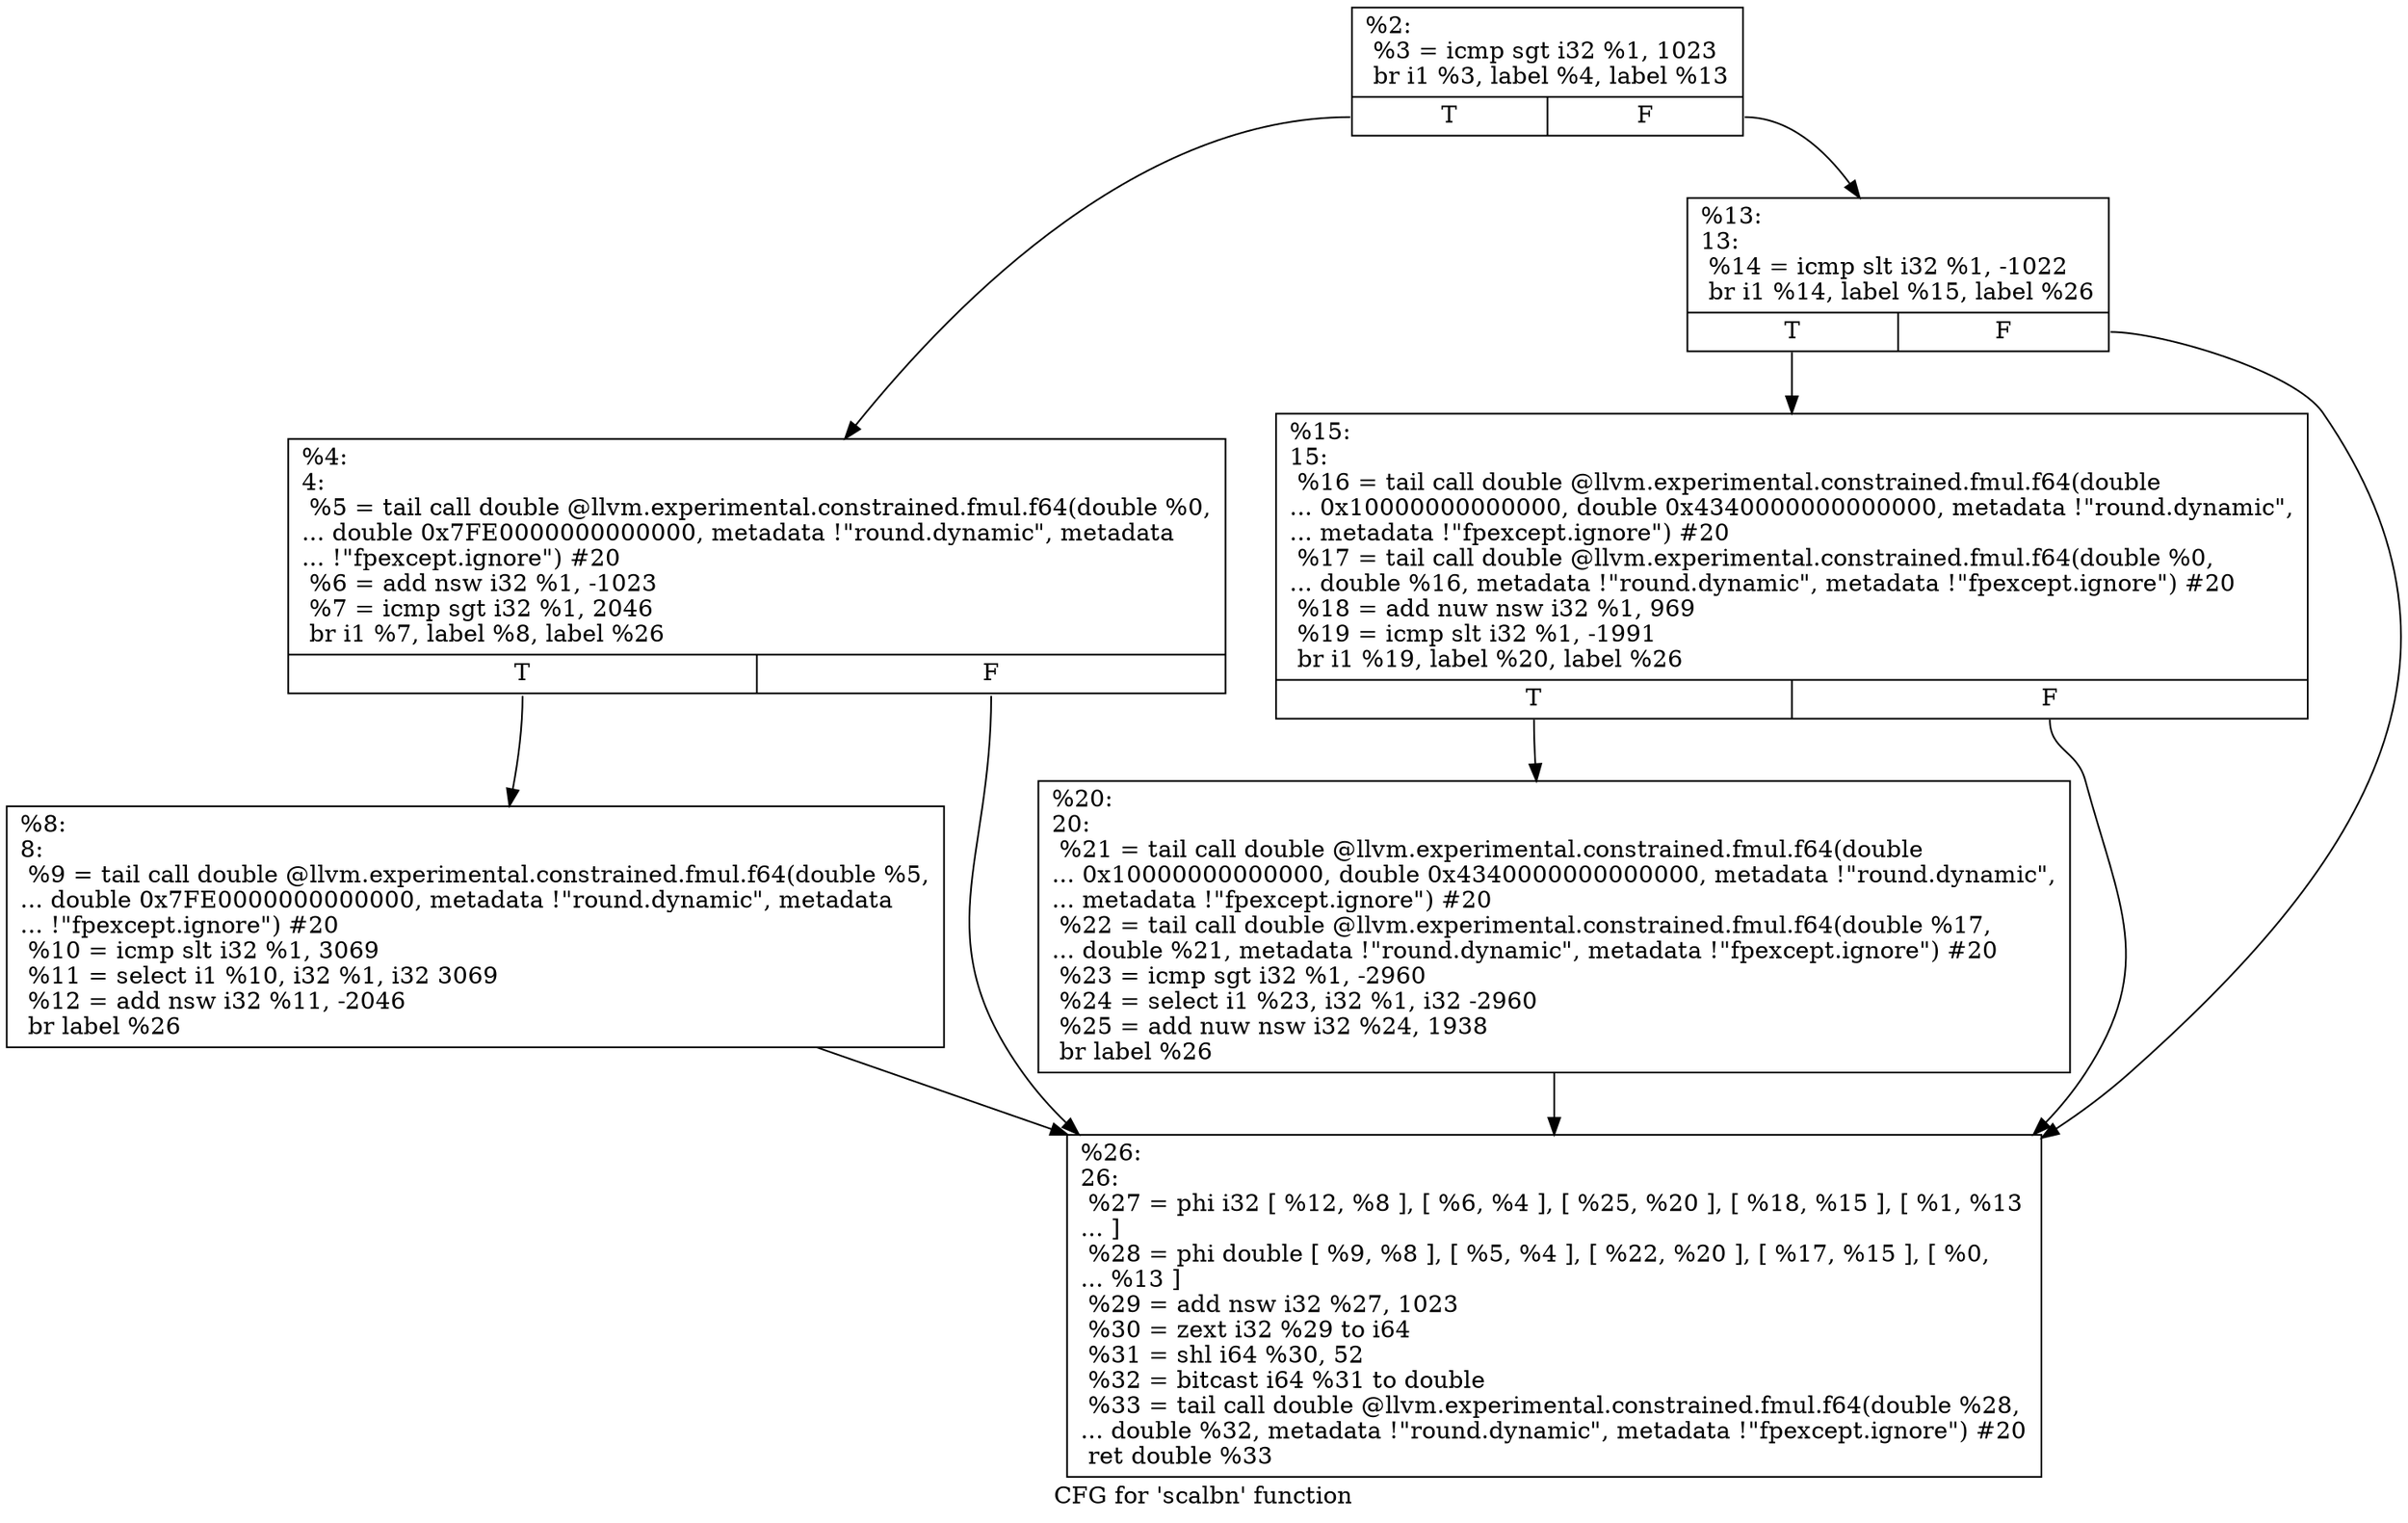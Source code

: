 digraph "CFG for 'scalbn' function" {
	label="CFG for 'scalbn' function";

	Node0x2345dd0 [shape=record,label="{%2:\l  %3 = icmp sgt i32 %1, 1023\l  br i1 %3, label %4, label %13\l|{<s0>T|<s1>F}}"];
	Node0x2345dd0:s0 -> Node0x2345e20;
	Node0x2345dd0:s1 -> Node0x2345ec0;
	Node0x2345e20 [shape=record,label="{%4:\l4:                                                \l  %5 = tail call double @llvm.experimental.constrained.fmul.f64(double %0,\l... double 0x7FE0000000000000, metadata !\"round.dynamic\", metadata\l... !\"fpexcept.ignore\") #20\l  %6 = add nsw i32 %1, -1023\l  %7 = icmp sgt i32 %1, 2046\l  br i1 %7, label %8, label %26\l|{<s0>T|<s1>F}}"];
	Node0x2345e20:s0 -> Node0x2345e70;
	Node0x2345e20:s1 -> Node0x2345fb0;
	Node0x2345e70 [shape=record,label="{%8:\l8:                                                \l  %9 = tail call double @llvm.experimental.constrained.fmul.f64(double %5,\l... double 0x7FE0000000000000, metadata !\"round.dynamic\", metadata\l... !\"fpexcept.ignore\") #20\l  %10 = icmp slt i32 %1, 3069\l  %11 = select i1 %10, i32 %1, i32 3069\l  %12 = add nsw i32 %11, -2046\l  br label %26\l}"];
	Node0x2345e70 -> Node0x2345fb0;
	Node0x2345ec0 [shape=record,label="{%13:\l13:                                               \l  %14 = icmp slt i32 %1, -1022\l  br i1 %14, label %15, label %26\l|{<s0>T|<s1>F}}"];
	Node0x2345ec0:s0 -> Node0x2345f10;
	Node0x2345ec0:s1 -> Node0x2345fb0;
	Node0x2345f10 [shape=record,label="{%15:\l15:                                               \l  %16 = tail call double @llvm.experimental.constrained.fmul.f64(double\l... 0x10000000000000, double 0x4340000000000000, metadata !\"round.dynamic\",\l... metadata !\"fpexcept.ignore\") #20\l  %17 = tail call double @llvm.experimental.constrained.fmul.f64(double %0,\l... double %16, metadata !\"round.dynamic\", metadata !\"fpexcept.ignore\") #20\l  %18 = add nuw nsw i32 %1, 969\l  %19 = icmp slt i32 %1, -1991\l  br i1 %19, label %20, label %26\l|{<s0>T|<s1>F}}"];
	Node0x2345f10:s0 -> Node0x2345f60;
	Node0x2345f10:s1 -> Node0x2345fb0;
	Node0x2345f60 [shape=record,label="{%20:\l20:                                               \l  %21 = tail call double @llvm.experimental.constrained.fmul.f64(double\l... 0x10000000000000, double 0x4340000000000000, metadata !\"round.dynamic\",\l... metadata !\"fpexcept.ignore\") #20\l  %22 = tail call double @llvm.experimental.constrained.fmul.f64(double %17,\l... double %21, metadata !\"round.dynamic\", metadata !\"fpexcept.ignore\") #20\l  %23 = icmp sgt i32 %1, -2960\l  %24 = select i1 %23, i32 %1, i32 -2960\l  %25 = add nuw nsw i32 %24, 1938\l  br label %26\l}"];
	Node0x2345f60 -> Node0x2345fb0;
	Node0x2345fb0 [shape=record,label="{%26:\l26:                                               \l  %27 = phi i32 [ %12, %8 ], [ %6, %4 ], [ %25, %20 ], [ %18, %15 ], [ %1, %13\l... ]\l  %28 = phi double [ %9, %8 ], [ %5, %4 ], [ %22, %20 ], [ %17, %15 ], [ %0,\l... %13 ]\l  %29 = add nsw i32 %27, 1023\l  %30 = zext i32 %29 to i64\l  %31 = shl i64 %30, 52\l  %32 = bitcast i64 %31 to double\l  %33 = tail call double @llvm.experimental.constrained.fmul.f64(double %28,\l... double %32, metadata !\"round.dynamic\", metadata !\"fpexcept.ignore\") #20\l  ret double %33\l}"];
}
